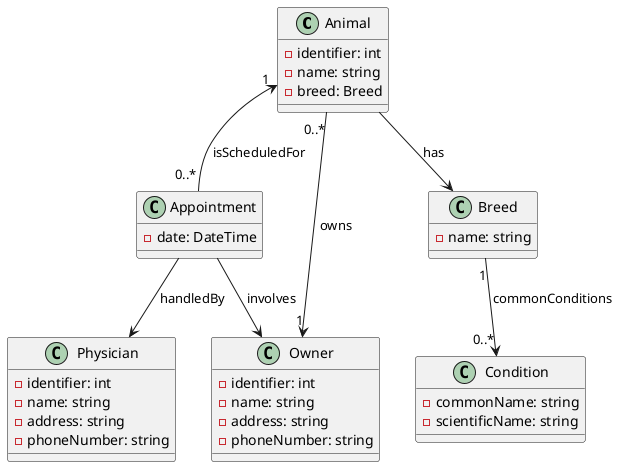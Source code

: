 @startuml

' Define classes for the domain

class Animal {
  - identifier: int
  - name: string
  ' Instead of storing breed as a simple string attribute,
  ' we use a dedicated Breed class to allow association with conditions.
  - breed: Breed
}

class Owner {
  - identifier: int
  - name: string
  - address: string
  - phoneNumber: string
}

class Physician {
  - identifier: int
  - name: string
  - address: string
  - phoneNumber: string
}

class Appointment {
  - date: DateTime
}

class Condition {
  - commonName: string
  - scientificName: string
}

' Additional class to encapsulate breed information and its common conditions.
class Breed {
  - name: string
}

' Relationships

' An Owner can have many Animals, but each Animal has exactly one Owner.
Owner "1" <-- "0..*" Animal : owns

' Each Appointment is for one Animal.
Animal "1" <-- "0..*" Appointment : isScheduledFor

' Since the owner is inherent to the Animal, Appointment can traverse to Owner,
' though you may optionally model it directly.
Appointment --> Owner : involves

' Each Appointment must have a responsible Physician.
Appointment --> Physician : handledBy

' An Animal’s breed is represented via the Breed class.
Animal --> Breed : has

' For each Breed, it is possible to store common Conditions.
Breed "1" --> "0..*" Condition : commonConditions

@enduml